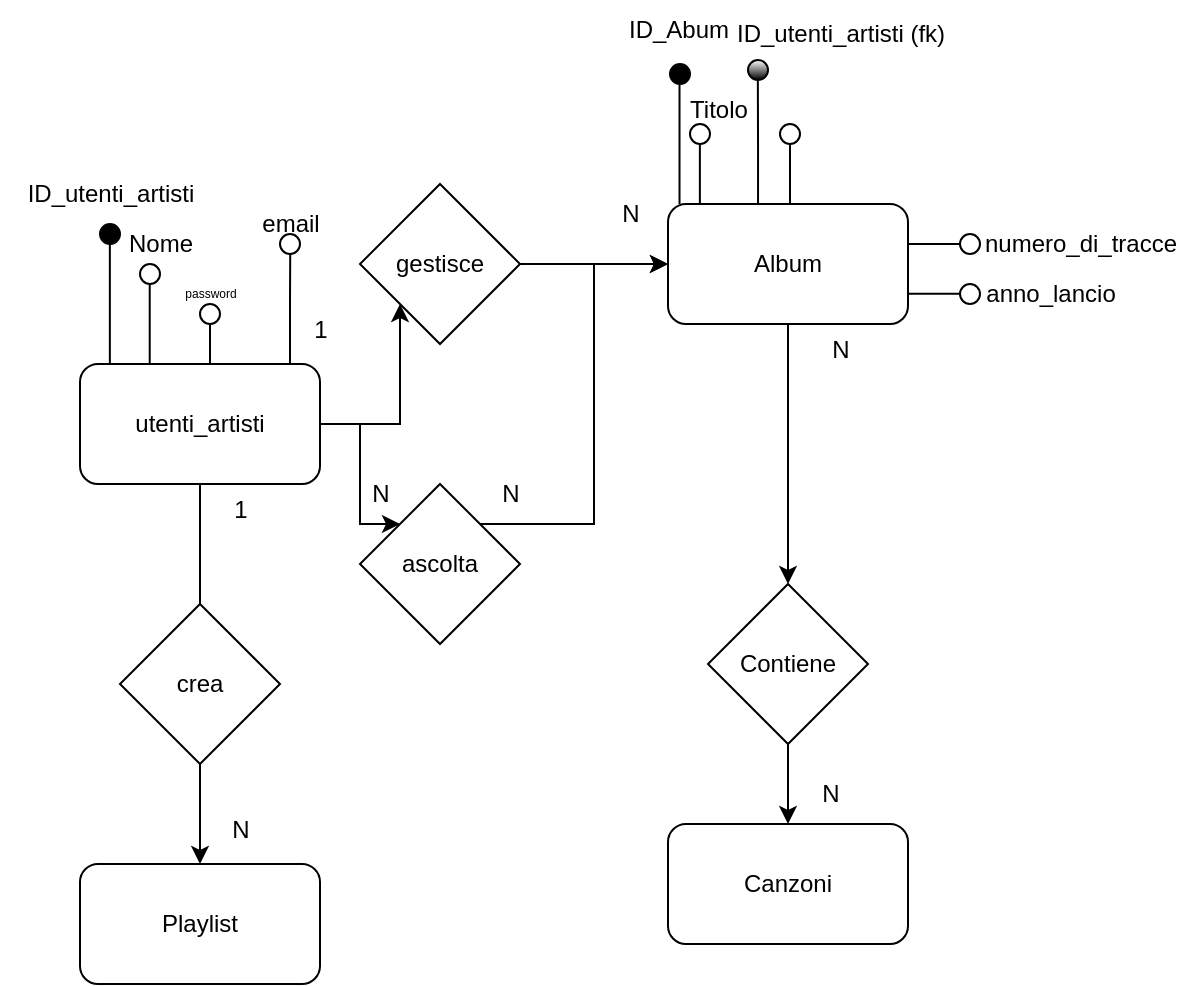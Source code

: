 <mxfile version="24.2.3" type="device">
  <diagram name="Pagina-1" id="DseCK2z9pgelQSiegnWC">
    <mxGraphModel dx="419" dy="219" grid="1" gridSize="10" guides="1" tooltips="1" connect="1" arrows="1" fold="1" page="1" pageScale="1" pageWidth="827" pageHeight="1169" math="0" shadow="0">
      <root>
        <mxCell id="0" />
        <mxCell id="1" parent="0" />
        <mxCell id="lKmptLjeTfZQ-I7GgpPY-5" style="edgeStyle=orthogonalEdgeStyle;rounded=0;orthogonalLoop=1;jettySize=auto;html=1;exitX=1;exitY=0.5;exitDx=0;exitDy=0;entryX=0;entryY=1;entryDx=0;entryDy=0;" parent="1" source="lKmptLjeTfZQ-I7GgpPY-1" target="lKmptLjeTfZQ-I7GgpPY-2" edge="1">
          <mxGeometry relative="1" as="geometry">
            <Array as="points">
              <mxPoint x="300" y="260" />
            </Array>
          </mxGeometry>
        </mxCell>
        <mxCell id="lKmptLjeTfZQ-I7GgpPY-6" style="edgeStyle=orthogonalEdgeStyle;rounded=0;orthogonalLoop=1;jettySize=auto;html=1;exitX=1;exitY=0.5;exitDx=0;exitDy=0;entryX=0;entryY=0;entryDx=0;entryDy=0;" parent="1" source="lKmptLjeTfZQ-I7GgpPY-1" target="lKmptLjeTfZQ-I7GgpPY-3" edge="1">
          <mxGeometry relative="1" as="geometry" />
        </mxCell>
        <mxCell id="lKmptLjeTfZQ-I7GgpPY-1" value="utenti_artisti" style="rounded=1;whiteSpace=wrap;html=1;" parent="1" vertex="1">
          <mxGeometry x="140" y="230" width="120" height="60" as="geometry" />
        </mxCell>
        <mxCell id="lKmptLjeTfZQ-I7GgpPY-8" style="edgeStyle=orthogonalEdgeStyle;rounded=0;orthogonalLoop=1;jettySize=auto;html=1;exitX=1;exitY=0.5;exitDx=0;exitDy=0;" parent="1" source="lKmptLjeTfZQ-I7GgpPY-2" target="lKmptLjeTfZQ-I7GgpPY-7" edge="1">
          <mxGeometry relative="1" as="geometry" />
        </mxCell>
        <mxCell id="lKmptLjeTfZQ-I7GgpPY-2" value="gestisce" style="rhombus;whiteSpace=wrap;html=1;" parent="1" vertex="1">
          <mxGeometry x="280" y="140" width="80" height="80" as="geometry" />
        </mxCell>
        <mxCell id="lKmptLjeTfZQ-I7GgpPY-27" style="edgeStyle=orthogonalEdgeStyle;rounded=0;orthogonalLoop=1;jettySize=auto;html=1;exitX=1;exitY=0;exitDx=0;exitDy=0;entryX=0;entryY=0.5;entryDx=0;entryDy=0;" parent="1" source="lKmptLjeTfZQ-I7GgpPY-3" target="lKmptLjeTfZQ-I7GgpPY-7" edge="1">
          <mxGeometry relative="1" as="geometry" />
        </mxCell>
        <mxCell id="lKmptLjeTfZQ-I7GgpPY-3" value="ascolta" style="rhombus;whiteSpace=wrap;html=1;" parent="1" vertex="1">
          <mxGeometry x="280" y="290" width="80" height="80" as="geometry" />
        </mxCell>
        <mxCell id="lKmptLjeTfZQ-I7GgpPY-20" style="edgeStyle=orthogonalEdgeStyle;rounded=0;orthogonalLoop=1;jettySize=auto;html=1;exitX=0.5;exitY=1;exitDx=0;exitDy=0;entryX=0.5;entryY=0;entryDx=0;entryDy=0;" parent="1" source="lKmptLjeTfZQ-I7GgpPY-7" target="lKmptLjeTfZQ-I7GgpPY-14" edge="1">
          <mxGeometry relative="1" as="geometry" />
        </mxCell>
        <mxCell id="lKmptLjeTfZQ-I7GgpPY-7" value="Album" style="rounded=1;whiteSpace=wrap;html=1;" parent="1" vertex="1">
          <mxGeometry x="434" y="150" width="120" height="60" as="geometry" />
        </mxCell>
        <mxCell id="lKmptLjeTfZQ-I7GgpPY-21" style="edgeStyle=orthogonalEdgeStyle;rounded=0;orthogonalLoop=1;jettySize=auto;html=1;exitX=0.5;exitY=1;exitDx=0;exitDy=0;entryX=0.5;entryY=0;entryDx=0;entryDy=0;" parent="1" source="lKmptLjeTfZQ-I7GgpPY-14" target="lKmptLjeTfZQ-I7GgpPY-15" edge="1">
          <mxGeometry relative="1" as="geometry" />
        </mxCell>
        <mxCell id="lKmptLjeTfZQ-I7GgpPY-14" value="Contiene" style="rhombus;whiteSpace=wrap;html=1;" parent="1" vertex="1">
          <mxGeometry x="454" y="340" width="80" height="80" as="geometry" />
        </mxCell>
        <mxCell id="lKmptLjeTfZQ-I7GgpPY-15" value="Canzoni" style="rounded=1;whiteSpace=wrap;html=1;" parent="1" vertex="1">
          <mxGeometry x="434" y="460" width="120" height="60" as="geometry" />
        </mxCell>
        <mxCell id="lKmptLjeTfZQ-I7GgpPY-23" value="1" style="text;html=1;align=center;verticalAlign=middle;resizable=0;points=[];autosize=1;strokeColor=none;fillColor=none;" parent="1" vertex="1">
          <mxGeometry x="245" y="198" width="30" height="30" as="geometry" />
        </mxCell>
        <mxCell id="lKmptLjeTfZQ-I7GgpPY-24" value="N" style="text;html=1;align=center;verticalAlign=middle;resizable=0;points=[];autosize=1;strokeColor=none;fillColor=none;" parent="1" vertex="1">
          <mxGeometry x="400" y="140" width="30" height="30" as="geometry" />
        </mxCell>
        <mxCell id="lKmptLjeTfZQ-I7GgpPY-25" value="N" style="text;html=1;align=center;verticalAlign=middle;resizable=0;points=[];autosize=1;strokeColor=none;fillColor=none;" parent="1" vertex="1">
          <mxGeometry x="340" y="280" width="30" height="30" as="geometry" />
        </mxCell>
        <mxCell id="lKmptLjeTfZQ-I7GgpPY-26" value="N" style="text;html=1;align=center;verticalAlign=middle;resizable=0;points=[];autosize=1;strokeColor=none;fillColor=none;" parent="1" vertex="1">
          <mxGeometry x="275" y="280" width="30" height="30" as="geometry" />
        </mxCell>
        <mxCell id="lKmptLjeTfZQ-I7GgpPY-28" value="N" style="text;html=1;align=center;verticalAlign=middle;resizable=0;points=[];autosize=1;strokeColor=none;fillColor=none;" parent="1" vertex="1">
          <mxGeometry x="500" y="430" width="30" height="30" as="geometry" />
        </mxCell>
        <mxCell id="Q6_37rPm91y8iGQjm3u--1" value="" style="endArrow=none;html=1;rounded=0;" edge="1" parent="1">
          <mxGeometry width="50" height="50" relative="1" as="geometry">
            <mxPoint x="439.76" y="150" as="sourcePoint" />
            <mxPoint x="439.76" y="90" as="targetPoint" />
          </mxGeometry>
        </mxCell>
        <mxCell id="Q6_37rPm91y8iGQjm3u--3" value="" style="ellipse;whiteSpace=wrap;html=1;aspect=fixed;gradientColor=none;fillColor=#000000;" vertex="1" parent="1">
          <mxGeometry x="435" y="80" width="10" height="10" as="geometry" />
        </mxCell>
        <mxCell id="Q6_37rPm91y8iGQjm3u--5" value="" style="endArrow=none;html=1;rounded=0;" edge="1" parent="1">
          <mxGeometry width="50" height="50" relative="1" as="geometry">
            <mxPoint x="200" y="350" as="sourcePoint" />
            <mxPoint x="200" y="290" as="targetPoint" />
          </mxGeometry>
        </mxCell>
        <mxCell id="Q6_37rPm91y8iGQjm3u--7" style="edgeStyle=orthogonalEdgeStyle;rounded=0;orthogonalLoop=1;jettySize=auto;html=1;" edge="1" parent="1" source="Q6_37rPm91y8iGQjm3u--6">
          <mxGeometry relative="1" as="geometry">
            <mxPoint x="200" y="480" as="targetPoint" />
            <Array as="points">
              <mxPoint x="200" y="450" />
              <mxPoint x="200" y="450" />
            </Array>
          </mxGeometry>
        </mxCell>
        <mxCell id="Q6_37rPm91y8iGQjm3u--6" value="crea" style="rhombus;whiteSpace=wrap;html=1;" vertex="1" parent="1">
          <mxGeometry x="160" y="350" width="80" height="80" as="geometry" />
        </mxCell>
        <mxCell id="Q6_37rPm91y8iGQjm3u--8" value="Playlist" style="rounded=1;whiteSpace=wrap;html=1;" vertex="1" parent="1">
          <mxGeometry x="140" y="480" width="120" height="60" as="geometry" />
        </mxCell>
        <mxCell id="Q6_37rPm91y8iGQjm3u--9" value="N" style="text;html=1;align=center;verticalAlign=middle;resizable=0;points=[];autosize=1;strokeColor=none;fillColor=none;" vertex="1" parent="1">
          <mxGeometry x="205" y="448" width="30" height="30" as="geometry" />
        </mxCell>
        <mxCell id="Q6_37rPm91y8iGQjm3u--10" value="1" style="text;html=1;align=center;verticalAlign=middle;resizable=0;points=[];autosize=1;strokeColor=none;fillColor=none;" vertex="1" parent="1">
          <mxGeometry x="205" y="288" width="30" height="30" as="geometry" />
        </mxCell>
        <mxCell id="Q6_37rPm91y8iGQjm3u--11" value="N" style="text;html=1;align=center;verticalAlign=middle;resizable=0;points=[];autosize=1;strokeColor=none;fillColor=none;" vertex="1" parent="1">
          <mxGeometry x="505" y="208" width="30" height="30" as="geometry" />
        </mxCell>
        <mxCell id="Q6_37rPm91y8iGQjm3u--12" value="ID_Abum" style="text;html=1;align=center;verticalAlign=middle;resizable=0;points=[];autosize=1;strokeColor=none;fillColor=none;" vertex="1" parent="1">
          <mxGeometry x="404" y="48" width="70" height="30" as="geometry" />
        </mxCell>
        <mxCell id="Q6_37rPm91y8iGQjm3u--13" value="" style="endArrow=none;html=1;rounded=0;" edge="1" parent="1">
          <mxGeometry width="50" height="50" relative="1" as="geometry">
            <mxPoint x="154.93" y="230" as="sourcePoint" />
            <mxPoint x="154.93" y="170" as="targetPoint" />
          </mxGeometry>
        </mxCell>
        <mxCell id="Q6_37rPm91y8iGQjm3u--14" value="" style="ellipse;whiteSpace=wrap;html=1;aspect=fixed;fillColor=#000000;gradientColor=none;" vertex="1" parent="1">
          <mxGeometry x="150" y="160" width="10" height="10" as="geometry" />
        </mxCell>
        <mxCell id="Q6_37rPm91y8iGQjm3u--15" value="ID_utenti_artisti" style="text;html=1;align=center;verticalAlign=middle;resizable=0;points=[];autosize=1;strokeColor=none;fillColor=none;" vertex="1" parent="1">
          <mxGeometry x="100" y="130" width="110" height="30" as="geometry" />
        </mxCell>
        <mxCell id="Q6_37rPm91y8iGQjm3u--16" value="" style="endArrow=none;html=1;rounded=0;" edge="1" parent="1">
          <mxGeometry width="50" height="50" relative="1" as="geometry">
            <mxPoint x="174.86" y="230" as="sourcePoint" />
            <mxPoint x="174.86" y="190" as="targetPoint" />
          </mxGeometry>
        </mxCell>
        <mxCell id="Q6_37rPm91y8iGQjm3u--17" value="" style="ellipse;whiteSpace=wrap;html=1;aspect=fixed;" vertex="1" parent="1">
          <mxGeometry x="170" y="180" width="10" height="10" as="geometry" />
        </mxCell>
        <mxCell id="Q6_37rPm91y8iGQjm3u--18" value="&lt;p style=&quot;line-height: 40%;&quot;&gt;&lt;font style=&quot;font-size: 12px;&quot;&gt;Nome&lt;/font&gt;&lt;/p&gt;" style="text;html=1;align=center;verticalAlign=middle;resizable=0;points=[];autosize=1;strokeColor=none;fillColor=none;strokeWidth=1;" vertex="1" parent="1">
          <mxGeometry x="150" y="150" width="60" height="40" as="geometry" />
        </mxCell>
        <mxCell id="Q6_37rPm91y8iGQjm3u--19" value="" style="endArrow=none;html=1;rounded=0;entryX=1.002;entryY=0.581;entryDx=0;entryDy=0;entryPerimeter=0;" edge="1" parent="1">
          <mxGeometry width="50" height="50" relative="1" as="geometry">
            <mxPoint x="245" y="230" as="sourcePoint" />
            <mxPoint x="245.12" y="173.24" as="targetPoint" />
            <Array as="points">
              <mxPoint x="245" y="200" />
            </Array>
          </mxGeometry>
        </mxCell>
        <mxCell id="Q6_37rPm91y8iGQjm3u--20" value="" style="ellipse;whiteSpace=wrap;html=1;aspect=fixed;" vertex="1" parent="1">
          <mxGeometry x="240" y="165" width="10" height="10" as="geometry" />
        </mxCell>
        <mxCell id="Q6_37rPm91y8iGQjm3u--21" value="email" style="text;html=1;align=center;verticalAlign=middle;resizable=0;points=[];autosize=1;strokeColor=none;fillColor=none;" vertex="1" parent="1">
          <mxGeometry x="220" y="145" width="50" height="30" as="geometry" />
        </mxCell>
        <mxCell id="Q6_37rPm91y8iGQjm3u--22" value="" style="endArrow=none;html=1;rounded=0;" edge="1" parent="1">
          <mxGeometry width="50" height="50" relative="1" as="geometry">
            <mxPoint x="205" y="230" as="sourcePoint" />
            <mxPoint x="205" y="210" as="targetPoint" />
          </mxGeometry>
        </mxCell>
        <mxCell id="Q6_37rPm91y8iGQjm3u--24" value="" style="ellipse;whiteSpace=wrap;html=1;aspect=fixed;" vertex="1" parent="1">
          <mxGeometry x="200" y="200" width="10" height="10" as="geometry" />
        </mxCell>
        <mxCell id="Q6_37rPm91y8iGQjm3u--25" value="&lt;font style=&quot;font-size: 6px;&quot;&gt;password&lt;/font&gt;" style="text;html=1;align=center;verticalAlign=middle;resizable=0;points=[];autosize=1;strokeColor=none;fillColor=none;" vertex="1" parent="1">
          <mxGeometry x="180" y="178" width="50" height="30" as="geometry" />
        </mxCell>
        <mxCell id="Q6_37rPm91y8iGQjm3u--28" value="" style="endArrow=none;html=1;rounded=0;" edge="1" parent="1">
          <mxGeometry width="50" height="50" relative="1" as="geometry">
            <mxPoint x="449.94" y="150" as="sourcePoint" />
            <mxPoint x="449.94" y="120" as="targetPoint" />
          </mxGeometry>
        </mxCell>
        <mxCell id="Q6_37rPm91y8iGQjm3u--30" value="" style="ellipse;whiteSpace=wrap;html=1;aspect=fixed;" vertex="1" parent="1">
          <mxGeometry x="445" y="110" width="10" height="10" as="geometry" />
        </mxCell>
        <mxCell id="Q6_37rPm91y8iGQjm3u--31" value="Titolo" style="text;html=1;align=center;verticalAlign=middle;resizable=0;points=[];autosize=1;strokeColor=none;fillColor=none;" vertex="1" parent="1">
          <mxGeometry x="434" y="88" width="50" height="30" as="geometry" />
        </mxCell>
        <mxCell id="Q6_37rPm91y8iGQjm3u--32" value="" style="endArrow=none;html=1;rounded=0;entryX=0.918;entryY=-0.019;entryDx=0;entryDy=0;entryPerimeter=0;" edge="1" parent="1">
          <mxGeometry width="50" height="50" relative="1" as="geometry">
            <mxPoint x="479.02" y="150" as="sourcePoint" />
            <mxPoint x="478.92" y="87.43" as="targetPoint" />
            <Array as="points">
              <mxPoint x="479.02" y="120" />
            </Array>
          </mxGeometry>
        </mxCell>
        <mxCell id="Q6_37rPm91y8iGQjm3u--33" value="" style="ellipse;whiteSpace=wrap;html=1;aspect=fixed;fillColor=#FFFFFF;gradientColor=default;" vertex="1" parent="1">
          <mxGeometry x="474" y="78" width="10" height="10" as="geometry" />
        </mxCell>
        <mxCell id="Q6_37rPm91y8iGQjm3u--35" value="ID_utenti_artisti (fk)" style="text;html=1;align=center;verticalAlign=middle;resizable=0;points=[];autosize=1;strokeColor=none;fillColor=none;" vertex="1" parent="1">
          <mxGeometry x="455" y="50" width="130" height="30" as="geometry" />
        </mxCell>
        <mxCell id="Q6_37rPm91y8iGQjm3u--36" value="" style="endArrow=none;html=1;rounded=0;" edge="1" parent="1">
          <mxGeometry width="50" height="50" relative="1" as="geometry">
            <mxPoint x="554" y="194.86" as="sourcePoint" />
            <mxPoint x="580" y="194.86" as="targetPoint" />
          </mxGeometry>
        </mxCell>
        <mxCell id="Q6_37rPm91y8iGQjm3u--37" value="" style="ellipse;whiteSpace=wrap;html=1;aspect=fixed;" vertex="1" parent="1">
          <mxGeometry x="580" y="190" width="10" height="10" as="geometry" />
        </mxCell>
        <mxCell id="Q6_37rPm91y8iGQjm3u--38" value="anno_lancio" style="text;html=1;align=center;verticalAlign=middle;resizable=0;points=[];autosize=1;strokeColor=none;fillColor=none;" vertex="1" parent="1">
          <mxGeometry x="580" y="180" width="90" height="30" as="geometry" />
        </mxCell>
        <mxCell id="Q6_37rPm91y8iGQjm3u--39" value="" style="endArrow=none;html=1;rounded=0;" edge="1" parent="1">
          <mxGeometry width="50" height="50" relative="1" as="geometry">
            <mxPoint x="554" y="170" as="sourcePoint" />
            <mxPoint x="580" y="170" as="targetPoint" />
          </mxGeometry>
        </mxCell>
        <mxCell id="Q6_37rPm91y8iGQjm3u--40" value="" style="ellipse;whiteSpace=wrap;html=1;aspect=fixed;" vertex="1" parent="1">
          <mxGeometry x="580" y="165" width="10" height="10" as="geometry" />
        </mxCell>
        <mxCell id="Q6_37rPm91y8iGQjm3u--41" value="numero_di_tracce" style="text;html=1;align=center;verticalAlign=middle;resizable=0;points=[];autosize=1;strokeColor=none;fillColor=none;" vertex="1" parent="1">
          <mxGeometry x="580" y="155" width="120" height="30" as="geometry" />
        </mxCell>
        <mxCell id="Q6_37rPm91y8iGQjm3u--42" value="" style="endArrow=none;html=1;rounded=0;" edge="1" parent="1">
          <mxGeometry width="50" height="50" relative="1" as="geometry">
            <mxPoint x="495" y="150" as="sourcePoint" />
            <mxPoint x="495" y="120" as="targetPoint" />
          </mxGeometry>
        </mxCell>
        <mxCell id="Q6_37rPm91y8iGQjm3u--44" value="" style="ellipse;whiteSpace=wrap;html=1;aspect=fixed;" vertex="1" parent="1">
          <mxGeometry x="490" y="110" width="10" height="10" as="geometry" />
        </mxCell>
      </root>
    </mxGraphModel>
  </diagram>
</mxfile>
